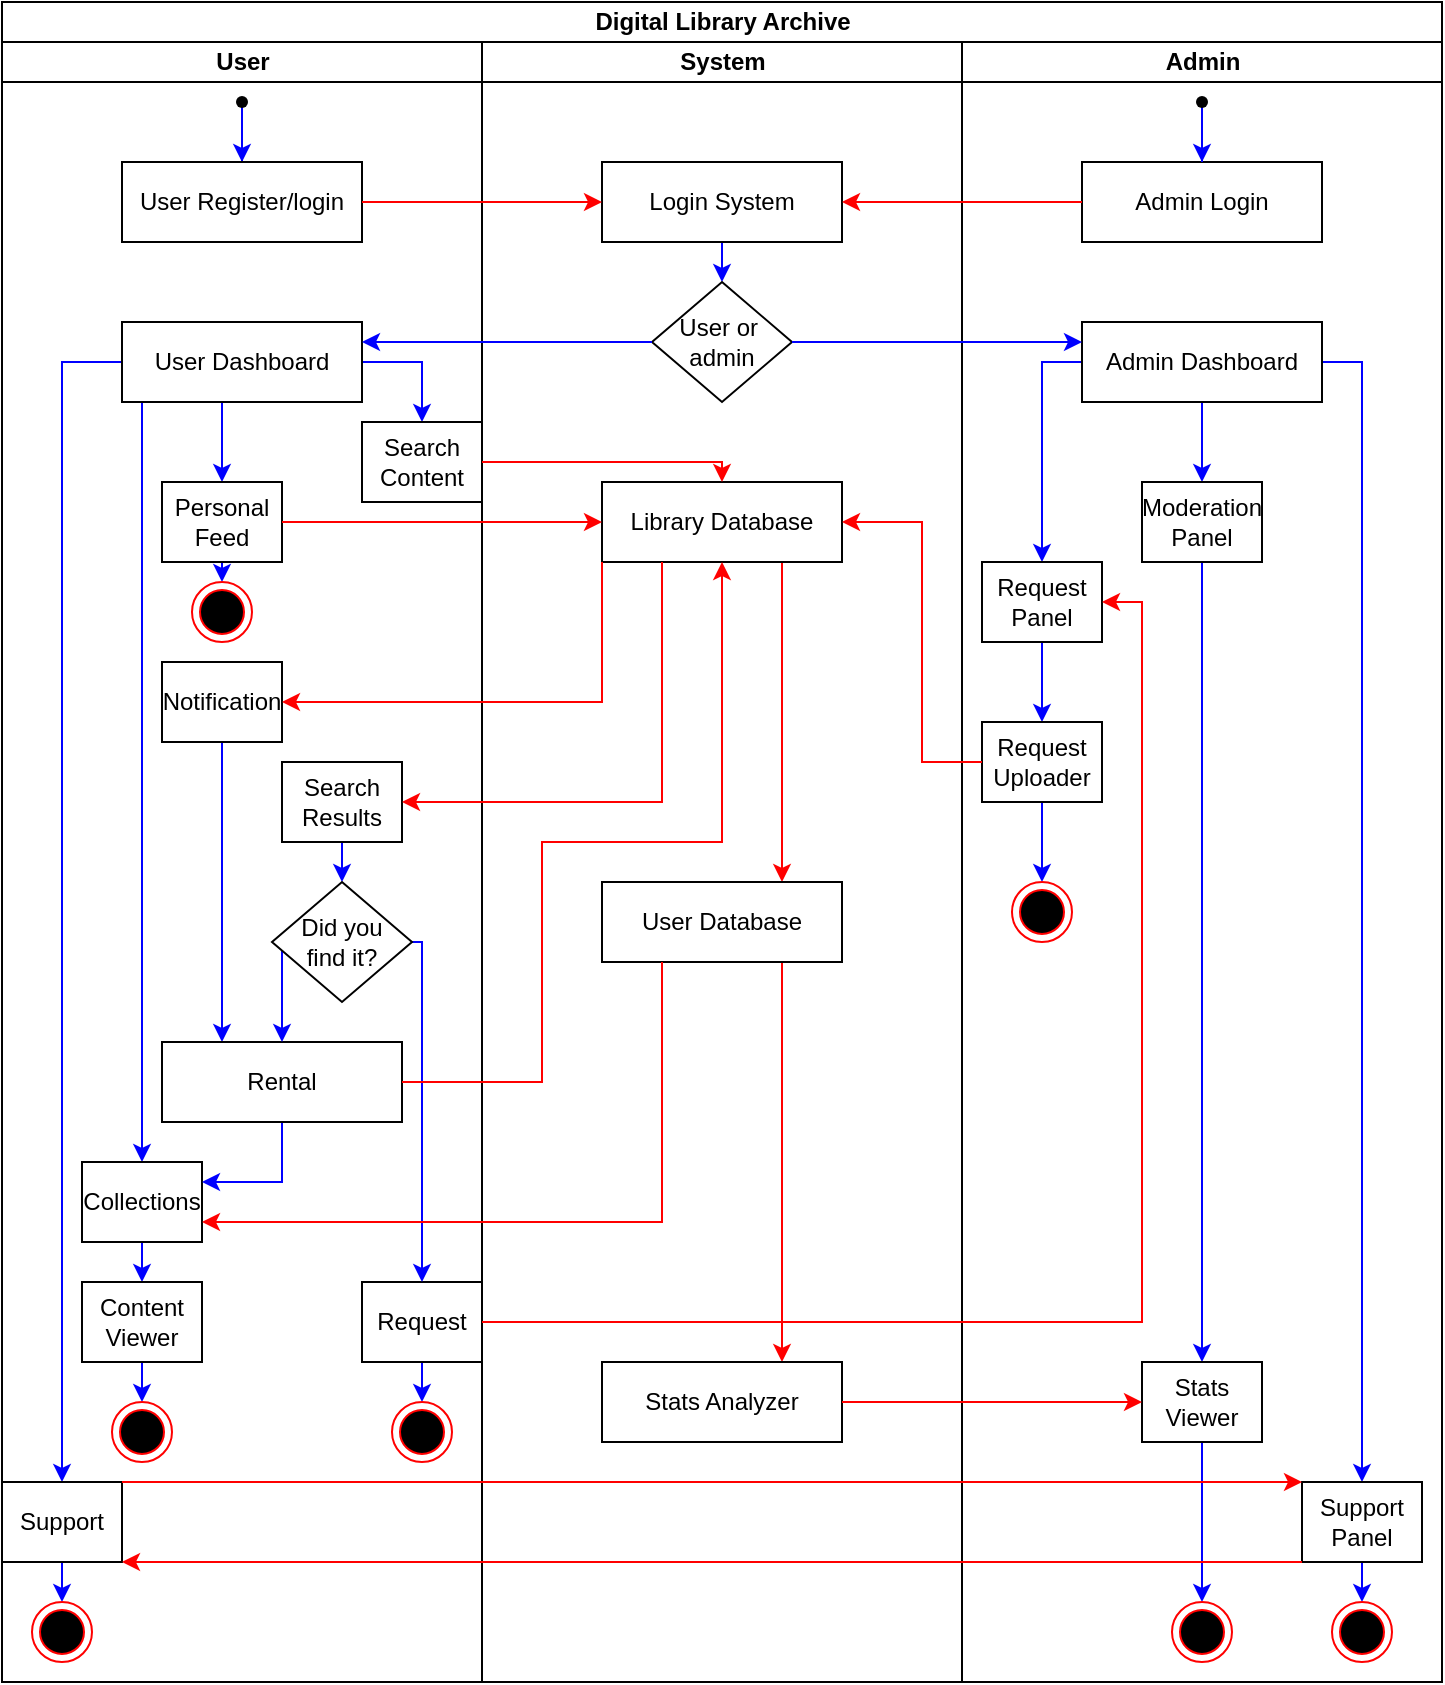<mxfile version="24.7.16">
  <diagram name="Page-1" id="_6BbtZnAridV8mcd7BpB">
    <mxGraphModel dx="1674" dy="752" grid="1" gridSize="10" guides="1" tooltips="1" connect="1" arrows="1" fold="1" page="1" pageScale="1" pageWidth="850" pageHeight="1100" math="0" shadow="0">
      <root>
        <mxCell id="0" />
        <mxCell id="1" parent="0" />
        <mxCell id="GMaoftWNbb0csuufRk0r-76" style="edgeStyle=orthogonalEdgeStyle;rounded=0;orthogonalLoop=1;jettySize=auto;html=1;entryX=0;entryY=0.5;entryDx=0;entryDy=0;" parent="1" edge="1">
          <mxGeometry relative="1" as="geometry">
            <Array as="points">
              <mxPoint x="440" y="350" />
              <mxPoint x="10" y="350" />
              <mxPoint x="10" y="500" />
            </Array>
            <mxPoint x="440" y="300" as="sourcePoint" />
          </mxGeometry>
        </mxCell>
        <mxCell id="sQbzJU6BTs8ZrNbQ2yf6-5" value="Digital Library Archive" style="swimlane;childLayout=stackLayout;resizeParent=1;resizeParentMax=0;startSize=20;html=1;" parent="1" vertex="1">
          <mxGeometry width="720" height="840" as="geometry">
            <mxRectangle x="220" y="20" width="160" height="30" as="alternateBounds" />
          </mxGeometry>
        </mxCell>
        <mxCell id="sQbzJU6BTs8ZrNbQ2yf6-6" value="User" style="swimlane;startSize=20;html=1;" parent="sQbzJU6BTs8ZrNbQ2yf6-5" vertex="1">
          <mxGeometry y="20" width="240" height="820" as="geometry">
            <mxRectangle y="20" width="40" height="560" as="alternateBounds" />
          </mxGeometry>
        </mxCell>
        <mxCell id="DPr18B4N0-cIEMy-OGYm-23" style="edgeStyle=orthogonalEdgeStyle;rounded=0;orthogonalLoop=1;jettySize=auto;html=1;strokeColor=#0000FF;" edge="1" parent="sQbzJU6BTs8ZrNbQ2yf6-6" source="sQbzJU6BTs8ZrNbQ2yf6-10" target="DPr18B4N0-cIEMy-OGYm-1">
          <mxGeometry relative="1" as="geometry" />
        </mxCell>
        <mxCell id="sQbzJU6BTs8ZrNbQ2yf6-10" value="" style="shape=waypoint;sketch=0;fillStyle=solid;size=6;pointerEvents=1;points=[];fillColor=none;resizable=0;rotatable=0;perimeter=centerPerimeter;snapToPoint=1;" parent="sQbzJU6BTs8ZrNbQ2yf6-6" vertex="1">
          <mxGeometry x="110" y="20" width="20" height="20" as="geometry" />
        </mxCell>
        <mxCell id="DPr18B4N0-cIEMy-OGYm-1" value="User Register/login" style="rounded=0;whiteSpace=wrap;html=1;" vertex="1" parent="sQbzJU6BTs8ZrNbQ2yf6-6">
          <mxGeometry x="60" y="60" width="120" height="40" as="geometry" />
        </mxCell>
        <mxCell id="DPr18B4N0-cIEMy-OGYm-56" style="edgeStyle=orthogonalEdgeStyle;rounded=0;orthogonalLoop=1;jettySize=auto;html=1;exitX=1;exitY=0.5;exitDx=0;exitDy=0;entryX=0.5;entryY=0;entryDx=0;entryDy=0;strokeColor=#0000FF;" edge="1" parent="sQbzJU6BTs8ZrNbQ2yf6-6" source="DPr18B4N0-cIEMy-OGYm-9" target="DPr18B4N0-cIEMy-OGYm-15">
          <mxGeometry relative="1" as="geometry" />
        </mxCell>
        <mxCell id="DPr18B4N0-cIEMy-OGYm-57" style="edgeStyle=orthogonalEdgeStyle;rounded=0;orthogonalLoop=1;jettySize=auto;html=1;exitX=0.75;exitY=1;exitDx=0;exitDy=0;entryX=0.5;entryY=0;entryDx=0;entryDy=0;strokeColor=#0000FF;" edge="1" parent="sQbzJU6BTs8ZrNbQ2yf6-6" source="DPr18B4N0-cIEMy-OGYm-9" target="DPr18B4N0-cIEMy-OGYm-20">
          <mxGeometry relative="1" as="geometry">
            <Array as="points">
              <mxPoint x="110" y="180" />
            </Array>
          </mxGeometry>
        </mxCell>
        <mxCell id="DPr18B4N0-cIEMy-OGYm-59" style="edgeStyle=orthogonalEdgeStyle;rounded=0;orthogonalLoop=1;jettySize=auto;html=1;exitX=0;exitY=0.5;exitDx=0;exitDy=0;entryX=0.5;entryY=0;entryDx=0;entryDy=0;strokeColor=#0000FF;" edge="1" parent="sQbzJU6BTs8ZrNbQ2yf6-6" source="DPr18B4N0-cIEMy-OGYm-9" target="DPr18B4N0-cIEMy-OGYm-54">
          <mxGeometry relative="1" as="geometry" />
        </mxCell>
        <mxCell id="DPr18B4N0-cIEMy-OGYm-146" style="edgeStyle=orthogonalEdgeStyle;rounded=0;orthogonalLoop=1;jettySize=auto;html=1;exitX=0;exitY=1;exitDx=0;exitDy=0;entryX=0.5;entryY=0;entryDx=0;entryDy=0;strokeColor=#0000FF;" edge="1" parent="sQbzJU6BTs8ZrNbQ2yf6-6" source="DPr18B4N0-cIEMy-OGYm-9" target="DPr18B4N0-cIEMy-OGYm-21">
          <mxGeometry relative="1" as="geometry">
            <Array as="points">
              <mxPoint x="70" y="180" />
            </Array>
          </mxGeometry>
        </mxCell>
        <mxCell id="DPr18B4N0-cIEMy-OGYm-9" value="User Dashboard" style="rounded=0;whiteSpace=wrap;html=1;" vertex="1" parent="sQbzJU6BTs8ZrNbQ2yf6-6">
          <mxGeometry x="60" y="140" width="120" height="40" as="geometry" />
        </mxCell>
        <mxCell id="DPr18B4N0-cIEMy-OGYm-15" value="Search Content" style="whiteSpace=wrap;html=1;rounded=0;" vertex="1" parent="sQbzJU6BTs8ZrNbQ2yf6-6">
          <mxGeometry x="180" y="190" width="60" height="40" as="geometry" />
        </mxCell>
        <mxCell id="DPr18B4N0-cIEMy-OGYm-159" style="edgeStyle=orthogonalEdgeStyle;rounded=0;orthogonalLoop=1;jettySize=auto;html=1;exitX=0.5;exitY=1;exitDx=0;exitDy=0;entryX=0.5;entryY=0;entryDx=0;entryDy=0;strokeColor=#0000FF;" edge="1" parent="sQbzJU6BTs8ZrNbQ2yf6-6" source="DPr18B4N0-cIEMy-OGYm-20" target="DPr18B4N0-cIEMy-OGYm-158">
          <mxGeometry relative="1" as="geometry" />
        </mxCell>
        <mxCell id="DPr18B4N0-cIEMy-OGYm-20" value="Personal&lt;div&gt;Feed&lt;/div&gt;" style="whiteSpace=wrap;html=1;rounded=0;" vertex="1" parent="sQbzJU6BTs8ZrNbQ2yf6-6">
          <mxGeometry x="80" y="220" width="60" height="40" as="geometry" />
        </mxCell>
        <mxCell id="DPr18B4N0-cIEMy-OGYm-143" style="edgeStyle=orthogonalEdgeStyle;rounded=0;orthogonalLoop=1;jettySize=auto;html=1;exitX=0.5;exitY=1;exitDx=0;exitDy=0;entryX=0.5;entryY=0;entryDx=0;entryDy=0;strokeColor=#0000FF;" edge="1" parent="sQbzJU6BTs8ZrNbQ2yf6-6" source="DPr18B4N0-cIEMy-OGYm-21" target="DPr18B4N0-cIEMy-OGYm-80">
          <mxGeometry relative="1" as="geometry" />
        </mxCell>
        <mxCell id="DPr18B4N0-cIEMy-OGYm-21" value="Collections" style="whiteSpace=wrap;html=1;rounded=0;" vertex="1" parent="sQbzJU6BTs8ZrNbQ2yf6-6">
          <mxGeometry x="40" y="560" width="60" height="40" as="geometry" />
        </mxCell>
        <mxCell id="DPr18B4N0-cIEMy-OGYm-79" style="edgeStyle=orthogonalEdgeStyle;rounded=0;orthogonalLoop=1;jettySize=auto;html=1;exitX=0.5;exitY=1;exitDx=0;exitDy=0;entryX=0.5;entryY=0;entryDx=0;entryDy=0;strokeColor=#0000FF;" edge="1" parent="sQbzJU6BTs8ZrNbQ2yf6-6" source="DPr18B4N0-cIEMy-OGYm-54" target="DPr18B4N0-cIEMy-OGYm-78">
          <mxGeometry relative="1" as="geometry" />
        </mxCell>
        <mxCell id="DPr18B4N0-cIEMy-OGYm-54" value="Support" style="whiteSpace=wrap;html=1;rounded=0;" vertex="1" parent="sQbzJU6BTs8ZrNbQ2yf6-6">
          <mxGeometry y="720" width="60" height="40" as="geometry" />
        </mxCell>
        <mxCell id="DPr18B4N0-cIEMy-OGYm-150" style="edgeStyle=orthogonalEdgeStyle;rounded=0;orthogonalLoop=1;jettySize=auto;html=1;exitX=0.5;exitY=1;exitDx=0;exitDy=0;entryX=0.5;entryY=0;entryDx=0;entryDy=0;strokeColor=#0000FF;" edge="1" parent="sQbzJU6BTs8ZrNbQ2yf6-6" source="DPr18B4N0-cIEMy-OGYm-62" target="DPr18B4N0-cIEMy-OGYm-147">
          <mxGeometry relative="1" as="geometry" />
        </mxCell>
        <mxCell id="DPr18B4N0-cIEMy-OGYm-62" value="Search Results" style="whiteSpace=wrap;html=1;rounded=0;" vertex="1" parent="sQbzJU6BTs8ZrNbQ2yf6-6">
          <mxGeometry x="140" y="360" width="60" height="40" as="geometry" />
        </mxCell>
        <mxCell id="DPr18B4N0-cIEMy-OGYm-96" style="edgeStyle=orthogonalEdgeStyle;rounded=0;orthogonalLoop=1;jettySize=auto;html=1;exitX=0.5;exitY=1;exitDx=0;exitDy=0;entryX=0.25;entryY=0;entryDx=0;entryDy=0;strokeColor=#0000FF;" edge="1" parent="sQbzJU6BTs8ZrNbQ2yf6-6" source="DPr18B4N0-cIEMy-OGYm-63" target="DPr18B4N0-cIEMy-OGYm-88">
          <mxGeometry relative="1" as="geometry" />
        </mxCell>
        <mxCell id="DPr18B4N0-cIEMy-OGYm-63" value="Notification" style="whiteSpace=wrap;html=1;rounded=0;" vertex="1" parent="sQbzJU6BTs8ZrNbQ2yf6-6">
          <mxGeometry x="80" y="310" width="60" height="40" as="geometry" />
        </mxCell>
        <mxCell id="DPr18B4N0-cIEMy-OGYm-78" value="" style="ellipse;html=1;shape=endState;fillColor=#000000;strokeColor=#ff0000;" vertex="1" parent="sQbzJU6BTs8ZrNbQ2yf6-6">
          <mxGeometry x="15" y="780" width="30" height="30" as="geometry" />
        </mxCell>
        <mxCell id="DPr18B4N0-cIEMy-OGYm-100" style="edgeStyle=orthogonalEdgeStyle;rounded=0;orthogonalLoop=1;jettySize=auto;html=1;exitX=0.5;exitY=1;exitDx=0;exitDy=0;entryX=0.5;entryY=0;entryDx=0;entryDy=0;strokeColor=#0000FF;" edge="1" parent="sQbzJU6BTs8ZrNbQ2yf6-6" source="DPr18B4N0-cIEMy-OGYm-80" target="DPr18B4N0-cIEMy-OGYm-99">
          <mxGeometry relative="1" as="geometry" />
        </mxCell>
        <mxCell id="DPr18B4N0-cIEMy-OGYm-80" value="Content Viewer" style="whiteSpace=wrap;html=1;rounded=0;" vertex="1" parent="sQbzJU6BTs8ZrNbQ2yf6-6">
          <mxGeometry x="40" y="620" width="60" height="40" as="geometry" />
        </mxCell>
        <mxCell id="DPr18B4N0-cIEMy-OGYm-151" style="edgeStyle=orthogonalEdgeStyle;rounded=0;orthogonalLoop=1;jettySize=auto;html=1;exitX=0.5;exitY=1;exitDx=0;exitDy=0;strokeColor=#0000FF;" edge="1" parent="sQbzJU6BTs8ZrNbQ2yf6-6" source="DPr18B4N0-cIEMy-OGYm-88">
          <mxGeometry relative="1" as="geometry">
            <mxPoint x="100" y="570" as="targetPoint" />
            <Array as="points">
              <mxPoint x="140" y="570" />
            </Array>
          </mxGeometry>
        </mxCell>
        <mxCell id="DPr18B4N0-cIEMy-OGYm-88" value="Rental" style="whiteSpace=wrap;html=1;rounded=0;" vertex="1" parent="sQbzJU6BTs8ZrNbQ2yf6-6">
          <mxGeometry x="80" y="500" width="120" height="40" as="geometry" />
        </mxCell>
        <mxCell id="DPr18B4N0-cIEMy-OGYm-99" value="" style="ellipse;html=1;shape=endState;fillColor=#000000;strokeColor=#ff0000;" vertex="1" parent="sQbzJU6BTs8ZrNbQ2yf6-6">
          <mxGeometry x="55" y="680" width="30" height="30" as="geometry" />
        </mxCell>
        <mxCell id="DPr18B4N0-cIEMy-OGYm-138" style="edgeStyle=orthogonalEdgeStyle;rounded=0;orthogonalLoop=1;jettySize=auto;html=1;exitX=0.5;exitY=1;exitDx=0;exitDy=0;entryX=0.5;entryY=0;entryDx=0;entryDy=0;strokeColor=#0000FF;" edge="1" parent="sQbzJU6BTs8ZrNbQ2yf6-6" source="DPr18B4N0-cIEMy-OGYm-115" target="DPr18B4N0-cIEMy-OGYm-137">
          <mxGeometry relative="1" as="geometry" />
        </mxCell>
        <mxCell id="DPr18B4N0-cIEMy-OGYm-115" value="Request" style="whiteSpace=wrap;html=1;rounded=0;" vertex="1" parent="sQbzJU6BTs8ZrNbQ2yf6-6">
          <mxGeometry x="180" y="620" width="60" height="40" as="geometry" />
        </mxCell>
        <mxCell id="DPr18B4N0-cIEMy-OGYm-137" value="" style="ellipse;html=1;shape=endState;fillColor=#000000;strokeColor=#ff0000;" vertex="1" parent="sQbzJU6BTs8ZrNbQ2yf6-6">
          <mxGeometry x="195" y="680" width="30" height="30" as="geometry" />
        </mxCell>
        <mxCell id="DPr18B4N0-cIEMy-OGYm-148" style="edgeStyle=orthogonalEdgeStyle;rounded=0;orthogonalLoop=1;jettySize=auto;html=1;exitX=0;exitY=0.5;exitDx=0;exitDy=0;entryX=0.5;entryY=0;entryDx=0;entryDy=0;strokeColor=#0000FF;" edge="1" parent="sQbzJU6BTs8ZrNbQ2yf6-6" source="DPr18B4N0-cIEMy-OGYm-147" target="DPr18B4N0-cIEMy-OGYm-88">
          <mxGeometry relative="1" as="geometry">
            <Array as="points">
              <mxPoint x="140" y="460" />
              <mxPoint x="140" y="460" />
            </Array>
          </mxGeometry>
        </mxCell>
        <mxCell id="DPr18B4N0-cIEMy-OGYm-149" style="edgeStyle=orthogonalEdgeStyle;rounded=0;orthogonalLoop=1;jettySize=auto;html=1;exitX=1;exitY=0.5;exitDx=0;exitDy=0;entryX=0.5;entryY=0;entryDx=0;entryDy=0;strokeColor=#0000FF;" edge="1" parent="sQbzJU6BTs8ZrNbQ2yf6-6" source="DPr18B4N0-cIEMy-OGYm-147" target="DPr18B4N0-cIEMy-OGYm-115">
          <mxGeometry relative="1" as="geometry">
            <Array as="points">
              <mxPoint x="210" y="490" />
              <mxPoint x="210" y="490" />
            </Array>
          </mxGeometry>
        </mxCell>
        <mxCell id="DPr18B4N0-cIEMy-OGYm-147" value="Did you&lt;div&gt;find it?&lt;/div&gt;" style="rhombus;whiteSpace=wrap;html=1;" vertex="1" parent="sQbzJU6BTs8ZrNbQ2yf6-6">
          <mxGeometry x="135" y="420" width="70" height="60" as="geometry" />
        </mxCell>
        <mxCell id="DPr18B4N0-cIEMy-OGYm-158" value="" style="ellipse;html=1;shape=endState;fillColor=#000000;strokeColor=#ff0000;" vertex="1" parent="sQbzJU6BTs8ZrNbQ2yf6-6">
          <mxGeometry x="95" y="270" width="30" height="30" as="geometry" />
        </mxCell>
        <mxCell id="sQbzJU6BTs8ZrNbQ2yf6-7" value="System" style="swimlane;startSize=20;html=1;" parent="sQbzJU6BTs8ZrNbQ2yf6-5" vertex="1">
          <mxGeometry x="240" y="20" width="240" height="820" as="geometry" />
        </mxCell>
        <mxCell id="DPr18B4N0-cIEMy-OGYm-12" style="edgeStyle=orthogonalEdgeStyle;rounded=0;orthogonalLoop=1;jettySize=auto;html=1;exitX=0.5;exitY=1;exitDx=0;exitDy=0;entryX=0.5;entryY=0;entryDx=0;entryDy=0;strokeColor=#0000FF;" edge="1" parent="sQbzJU6BTs8ZrNbQ2yf6-7" source="DPr18B4N0-cIEMy-OGYm-2" target="DPr18B4N0-cIEMy-OGYm-11">
          <mxGeometry relative="1" as="geometry" />
        </mxCell>
        <mxCell id="DPr18B4N0-cIEMy-OGYm-2" value="Login System" style="rounded=0;whiteSpace=wrap;html=1;" vertex="1" parent="sQbzJU6BTs8ZrNbQ2yf6-7">
          <mxGeometry x="60" y="60" width="120" height="40" as="geometry" />
        </mxCell>
        <mxCell id="DPr18B4N0-cIEMy-OGYm-11" value="User or&amp;nbsp;&lt;div&gt;admin&lt;/div&gt;" style="rhombus;whiteSpace=wrap;html=1;" vertex="1" parent="sQbzJU6BTs8ZrNbQ2yf6-7">
          <mxGeometry x="85" y="120" width="70" height="60" as="geometry" />
        </mxCell>
        <mxCell id="DPr18B4N0-cIEMy-OGYm-134" style="edgeStyle=orthogonalEdgeStyle;rounded=0;orthogonalLoop=1;jettySize=auto;html=1;exitX=0.75;exitY=1;exitDx=0;exitDy=0;entryX=0.75;entryY=0;entryDx=0;entryDy=0;strokeColor=#FF0000;" edge="1" parent="sQbzJU6BTs8ZrNbQ2yf6-7" source="DPr18B4N0-cIEMy-OGYm-17" target="DPr18B4N0-cIEMy-OGYm-127">
          <mxGeometry relative="1" as="geometry" />
        </mxCell>
        <mxCell id="DPr18B4N0-cIEMy-OGYm-17" value="Library Database" style="rounded=0;whiteSpace=wrap;html=1;" vertex="1" parent="sQbzJU6BTs8ZrNbQ2yf6-7">
          <mxGeometry x="60" y="220" width="120" height="40" as="geometry" />
        </mxCell>
        <mxCell id="DPr18B4N0-cIEMy-OGYm-135" style="edgeStyle=orthogonalEdgeStyle;rounded=0;orthogonalLoop=1;jettySize=auto;html=1;exitX=0.75;exitY=1;exitDx=0;exitDy=0;entryX=0.75;entryY=0;entryDx=0;entryDy=0;strokeColor=#FF0000;" edge="1" parent="sQbzJU6BTs8ZrNbQ2yf6-7" source="DPr18B4N0-cIEMy-OGYm-127" target="DPr18B4N0-cIEMy-OGYm-128">
          <mxGeometry relative="1" as="geometry" />
        </mxCell>
        <mxCell id="DPr18B4N0-cIEMy-OGYm-127" value="User Database&lt;span style=&quot;color: rgba(0, 0, 0, 0); font-family: monospace; font-size: 0px; text-align: start; text-wrap: nowrap;&quot;&gt;%3CmxGraphModel%3E%3Croot%3E%3CmxCell%20id%3D%220%22%2F%3E%3CmxCell%20id%3D%221%22%20parent%3D%220%22%2F%3E%3CmxCell%20id%3D%222%22%20value%3D%22Library%20Database%22%20style%3D%22rounded%3D0%3BwhiteSpace%3Dwrap%3Bhtml%3D1%3B%22%20vertex%3D%221%22%20parent%3D%221%22%3E%3CmxGeometry%20x%3D%22300%22%20y%3D%22240%22%20width%3D%22120%22%20height%3D%2240%22%20as%3D%22geometry%22%2F%3E%3C%2FmxCell%3E%3C%2Froot%3E%3C%2FmxGraphModel%3E&lt;/span&gt;" style="rounded=0;whiteSpace=wrap;html=1;" vertex="1" parent="sQbzJU6BTs8ZrNbQ2yf6-7">
          <mxGeometry x="60" y="420" width="120" height="40" as="geometry" />
        </mxCell>
        <mxCell id="DPr18B4N0-cIEMy-OGYm-128" value="Stats Analyzer" style="rounded=0;whiteSpace=wrap;html=1;" vertex="1" parent="sQbzJU6BTs8ZrNbQ2yf6-7">
          <mxGeometry x="60" y="660" width="120" height="40" as="geometry" />
        </mxCell>
        <mxCell id="sQbzJU6BTs8ZrNbQ2yf6-8" value="Admin" style="swimlane;startSize=20;html=1;" parent="sQbzJU6BTs8ZrNbQ2yf6-5" vertex="1">
          <mxGeometry x="480" y="20" width="240" height="820" as="geometry" />
        </mxCell>
        <mxCell id="DPr18B4N0-cIEMy-OGYm-3" value="Admin Login" style="rounded=0;whiteSpace=wrap;html=1;" vertex="1" parent="sQbzJU6BTs8ZrNbQ2yf6-8">
          <mxGeometry x="60" y="60" width="120" height="40" as="geometry" />
        </mxCell>
        <mxCell id="DPr18B4N0-cIEMy-OGYm-24" style="edgeStyle=orthogonalEdgeStyle;rounded=0;orthogonalLoop=1;jettySize=auto;html=1;strokeColor=#0000FF;" edge="1" parent="sQbzJU6BTs8ZrNbQ2yf6-8" source="DPr18B4N0-cIEMy-OGYm-4" target="DPr18B4N0-cIEMy-OGYm-3">
          <mxGeometry relative="1" as="geometry" />
        </mxCell>
        <mxCell id="DPr18B4N0-cIEMy-OGYm-4" value="" style="shape=waypoint;sketch=0;fillStyle=solid;size=6;pointerEvents=1;points=[];fillColor=none;resizable=0;rotatable=0;perimeter=centerPerimeter;snapToPoint=1;" vertex="1" parent="sQbzJU6BTs8ZrNbQ2yf6-8">
          <mxGeometry x="110" y="20" width="20" height="20" as="geometry" />
        </mxCell>
        <mxCell id="DPr18B4N0-cIEMy-OGYm-107" style="edgeStyle=orthogonalEdgeStyle;rounded=0;orthogonalLoop=1;jettySize=auto;html=1;exitX=1;exitY=0.5;exitDx=0;exitDy=0;entryX=0.5;entryY=0;entryDx=0;entryDy=0;strokeColor=#0000FF;" edge="1" parent="sQbzJU6BTs8ZrNbQ2yf6-8" source="DPr18B4N0-cIEMy-OGYm-10" target="DPr18B4N0-cIEMy-OGYm-104">
          <mxGeometry relative="1" as="geometry" />
        </mxCell>
        <mxCell id="DPr18B4N0-cIEMy-OGYm-109" style="edgeStyle=orthogonalEdgeStyle;rounded=0;orthogonalLoop=1;jettySize=auto;html=1;exitX=0.5;exitY=1;exitDx=0;exitDy=0;entryX=0.5;entryY=0;entryDx=0;entryDy=0;strokeColor=#0000FF;" edge="1" parent="sQbzJU6BTs8ZrNbQ2yf6-8" source="DPr18B4N0-cIEMy-OGYm-10" target="DPr18B4N0-cIEMy-OGYm-103">
          <mxGeometry relative="1" as="geometry" />
        </mxCell>
        <mxCell id="DPr18B4N0-cIEMy-OGYm-119" style="edgeStyle=orthogonalEdgeStyle;rounded=0;orthogonalLoop=1;jettySize=auto;html=1;exitX=0;exitY=0.5;exitDx=0;exitDy=0;entryX=0.5;entryY=0;entryDx=0;entryDy=0;strokeColor=#0000FF;" edge="1" parent="sQbzJU6BTs8ZrNbQ2yf6-8" source="DPr18B4N0-cIEMy-OGYm-10" target="DPr18B4N0-cIEMy-OGYm-102">
          <mxGeometry relative="1" as="geometry" />
        </mxCell>
        <mxCell id="DPr18B4N0-cIEMy-OGYm-10" value="Admin Dashboard" style="rounded=0;whiteSpace=wrap;html=1;" vertex="1" parent="sQbzJU6BTs8ZrNbQ2yf6-8">
          <mxGeometry x="60" y="140" width="120" height="40" as="geometry" />
        </mxCell>
        <mxCell id="DPr18B4N0-cIEMy-OGYm-120" style="edgeStyle=orthogonalEdgeStyle;rounded=0;orthogonalLoop=1;jettySize=auto;html=1;exitX=0.5;exitY=1;exitDx=0;exitDy=0;entryX=0.5;entryY=0;entryDx=0;entryDy=0;strokeColor=#0000FF;" edge="1" parent="sQbzJU6BTs8ZrNbQ2yf6-8" source="DPr18B4N0-cIEMy-OGYm-102" target="DPr18B4N0-cIEMy-OGYm-117">
          <mxGeometry relative="1" as="geometry" />
        </mxCell>
        <mxCell id="DPr18B4N0-cIEMy-OGYm-102" value="Request&lt;div&gt;Panel&lt;/div&gt;" style="whiteSpace=wrap;html=1;rounded=0;" vertex="1" parent="sQbzJU6BTs8ZrNbQ2yf6-8">
          <mxGeometry x="10" y="260" width="60" height="40" as="geometry" />
        </mxCell>
        <mxCell id="DPr18B4N0-cIEMy-OGYm-114" style="edgeStyle=orthogonalEdgeStyle;rounded=0;orthogonalLoop=1;jettySize=auto;html=1;exitX=0.5;exitY=1;exitDx=0;exitDy=0;entryX=0.5;entryY=0;entryDx=0;entryDy=0;strokeColor=#0000FF;" edge="1" parent="sQbzJU6BTs8ZrNbQ2yf6-8" source="DPr18B4N0-cIEMy-OGYm-103" target="DPr18B4N0-cIEMy-OGYm-113">
          <mxGeometry relative="1" as="geometry" />
        </mxCell>
        <mxCell id="DPr18B4N0-cIEMy-OGYm-103" value="Moderation&lt;div&gt;Panel&lt;/div&gt;" style="whiteSpace=wrap;html=1;rounded=0;" vertex="1" parent="sQbzJU6BTs8ZrNbQ2yf6-8">
          <mxGeometry x="90" y="220" width="60" height="40" as="geometry" />
        </mxCell>
        <mxCell id="DPr18B4N0-cIEMy-OGYm-140" style="edgeStyle=orthogonalEdgeStyle;rounded=0;orthogonalLoop=1;jettySize=auto;html=1;exitX=0.5;exitY=1;exitDx=0;exitDy=0;entryX=0.5;entryY=0;entryDx=0;entryDy=0;strokeColor=#0000FF;" edge="1" parent="sQbzJU6BTs8ZrNbQ2yf6-8" source="DPr18B4N0-cIEMy-OGYm-104" target="DPr18B4N0-cIEMy-OGYm-139">
          <mxGeometry relative="1" as="geometry" />
        </mxCell>
        <mxCell id="DPr18B4N0-cIEMy-OGYm-104" value="Support&lt;div&gt;Panel&lt;/div&gt;" style="whiteSpace=wrap;html=1;rounded=0;" vertex="1" parent="sQbzJU6BTs8ZrNbQ2yf6-8">
          <mxGeometry x="170" y="720" width="60" height="40" as="geometry" />
        </mxCell>
        <mxCell id="DPr18B4N0-cIEMy-OGYm-124" style="edgeStyle=orthogonalEdgeStyle;rounded=0;orthogonalLoop=1;jettySize=auto;html=1;exitX=0.5;exitY=1;exitDx=0;exitDy=0;entryX=0.5;entryY=0;entryDx=0;entryDy=0;strokeColor=#0000FF;" edge="1" parent="sQbzJU6BTs8ZrNbQ2yf6-8" source="DPr18B4N0-cIEMy-OGYm-113" target="DPr18B4N0-cIEMy-OGYm-123">
          <mxGeometry relative="1" as="geometry" />
        </mxCell>
        <mxCell id="DPr18B4N0-cIEMy-OGYm-113" value="Stats&lt;div&gt;Viewer&lt;/div&gt;" style="whiteSpace=wrap;html=1;rounded=0;" vertex="1" parent="sQbzJU6BTs8ZrNbQ2yf6-8">
          <mxGeometry x="90" y="660" width="60" height="40" as="geometry" />
        </mxCell>
        <mxCell id="DPr18B4N0-cIEMy-OGYm-142" style="edgeStyle=orthogonalEdgeStyle;rounded=0;orthogonalLoop=1;jettySize=auto;html=1;exitX=0.5;exitY=1;exitDx=0;exitDy=0;entryX=0.5;entryY=0;entryDx=0;entryDy=0;strokeColor=#0000FF;" edge="1" parent="sQbzJU6BTs8ZrNbQ2yf6-8" source="DPr18B4N0-cIEMy-OGYm-117" target="DPr18B4N0-cIEMy-OGYm-141">
          <mxGeometry relative="1" as="geometry" />
        </mxCell>
        <mxCell id="DPr18B4N0-cIEMy-OGYm-117" value="Request&lt;div&gt;Uploader&lt;/div&gt;" style="whiteSpace=wrap;html=1;rounded=0;" vertex="1" parent="sQbzJU6BTs8ZrNbQ2yf6-8">
          <mxGeometry x="10" y="340" width="60" height="40" as="geometry" />
        </mxCell>
        <mxCell id="DPr18B4N0-cIEMy-OGYm-123" value="" style="ellipse;html=1;shape=endState;fillColor=#000000;strokeColor=#ff0000;" vertex="1" parent="sQbzJU6BTs8ZrNbQ2yf6-8">
          <mxGeometry x="105" y="780" width="30" height="30" as="geometry" />
        </mxCell>
        <mxCell id="DPr18B4N0-cIEMy-OGYm-139" value="" style="ellipse;html=1;shape=endState;fillColor=#000000;strokeColor=#ff0000;" vertex="1" parent="sQbzJU6BTs8ZrNbQ2yf6-8">
          <mxGeometry x="185" y="780" width="30" height="30" as="geometry" />
        </mxCell>
        <mxCell id="DPr18B4N0-cIEMy-OGYm-141" value="" style="ellipse;html=1;shape=endState;fillColor=#000000;strokeColor=#ff0000;" vertex="1" parent="sQbzJU6BTs8ZrNbQ2yf6-8">
          <mxGeometry x="25" y="420" width="30" height="30" as="geometry" />
        </mxCell>
        <mxCell id="DPr18B4N0-cIEMy-OGYm-7" style="edgeStyle=orthogonalEdgeStyle;rounded=0;orthogonalLoop=1;jettySize=auto;html=1;exitX=1;exitY=0.5;exitDx=0;exitDy=0;entryX=0;entryY=0.5;entryDx=0;entryDy=0;strokeColor=#FF0000;" edge="1" parent="sQbzJU6BTs8ZrNbQ2yf6-5" source="DPr18B4N0-cIEMy-OGYm-1" target="DPr18B4N0-cIEMy-OGYm-2">
          <mxGeometry relative="1" as="geometry" />
        </mxCell>
        <mxCell id="DPr18B4N0-cIEMy-OGYm-8" style="edgeStyle=orthogonalEdgeStyle;rounded=0;orthogonalLoop=1;jettySize=auto;html=1;exitX=0;exitY=0.5;exitDx=0;exitDy=0;entryX=1;entryY=0.5;entryDx=0;entryDy=0;strokeColor=#FF0000;" edge="1" parent="sQbzJU6BTs8ZrNbQ2yf6-5" source="DPr18B4N0-cIEMy-OGYm-3" target="DPr18B4N0-cIEMy-OGYm-2">
          <mxGeometry relative="1" as="geometry" />
        </mxCell>
        <mxCell id="DPr18B4N0-cIEMy-OGYm-29" style="edgeStyle=orthogonalEdgeStyle;rounded=0;orthogonalLoop=1;jettySize=auto;html=1;exitX=0;exitY=0.5;exitDx=0;exitDy=0;entryX=1;entryY=0.25;entryDx=0;entryDy=0;strokeColor=#0000FF;" edge="1" parent="sQbzJU6BTs8ZrNbQ2yf6-5" source="DPr18B4N0-cIEMy-OGYm-11" target="DPr18B4N0-cIEMy-OGYm-9">
          <mxGeometry relative="1" as="geometry" />
        </mxCell>
        <mxCell id="DPr18B4N0-cIEMy-OGYm-30" style="edgeStyle=orthogonalEdgeStyle;rounded=0;orthogonalLoop=1;jettySize=auto;html=1;exitX=1;exitY=0.5;exitDx=0;exitDy=0;entryX=0;entryY=0.25;entryDx=0;entryDy=0;strokeColor=#0000FF;" edge="1" parent="sQbzJU6BTs8ZrNbQ2yf6-5" source="DPr18B4N0-cIEMy-OGYm-11" target="DPr18B4N0-cIEMy-OGYm-10">
          <mxGeometry relative="1" as="geometry" />
        </mxCell>
        <mxCell id="DPr18B4N0-cIEMy-OGYm-84" style="edgeStyle=orthogonalEdgeStyle;rounded=0;orthogonalLoop=1;jettySize=auto;html=1;exitX=1;exitY=0.5;exitDx=0;exitDy=0;entryX=0.5;entryY=0;entryDx=0;entryDy=0;strokeColor=#FF0000;" edge="1" parent="sQbzJU6BTs8ZrNbQ2yf6-5" source="DPr18B4N0-cIEMy-OGYm-15" target="DPr18B4N0-cIEMy-OGYm-17">
          <mxGeometry relative="1" as="geometry">
            <Array as="points">
              <mxPoint x="360" y="230" />
            </Array>
          </mxGeometry>
        </mxCell>
        <mxCell id="DPr18B4N0-cIEMy-OGYm-85" style="edgeStyle=orthogonalEdgeStyle;rounded=0;orthogonalLoop=1;jettySize=auto;html=1;exitX=1;exitY=0.5;exitDx=0;exitDy=0;entryX=0;entryY=0.5;entryDx=0;entryDy=0;strokeColor=#FF0000;" edge="1" parent="sQbzJU6BTs8ZrNbQ2yf6-5" source="DPr18B4N0-cIEMy-OGYm-20" target="DPr18B4N0-cIEMy-OGYm-17">
          <mxGeometry relative="1" as="geometry" />
        </mxCell>
        <mxCell id="DPr18B4N0-cIEMy-OGYm-121" style="edgeStyle=orthogonalEdgeStyle;rounded=0;orthogonalLoop=1;jettySize=auto;html=1;exitX=1;exitY=0.5;exitDx=0;exitDy=0;entryX=1;entryY=0.5;entryDx=0;entryDy=0;strokeColor=#FF0000;" edge="1" parent="sQbzJU6BTs8ZrNbQ2yf6-5" source="DPr18B4N0-cIEMy-OGYm-115" target="DPr18B4N0-cIEMy-OGYm-102">
          <mxGeometry relative="1" as="geometry">
            <Array as="points">
              <mxPoint x="570" y="660" />
              <mxPoint x="570" y="300" />
            </Array>
          </mxGeometry>
        </mxCell>
        <mxCell id="DPr18B4N0-cIEMy-OGYm-125" style="edgeStyle=orthogonalEdgeStyle;rounded=0;orthogonalLoop=1;jettySize=auto;html=1;exitX=0;exitY=0.5;exitDx=0;exitDy=0;entryX=1;entryY=0.5;entryDx=0;entryDy=0;strokeColor=#FF0000;" edge="1" parent="sQbzJU6BTs8ZrNbQ2yf6-5" source="DPr18B4N0-cIEMy-OGYm-117" target="DPr18B4N0-cIEMy-OGYm-17">
          <mxGeometry relative="1" as="geometry">
            <Array as="points">
              <mxPoint x="460" y="380" />
              <mxPoint x="460" y="260" />
            </Array>
          </mxGeometry>
        </mxCell>
        <mxCell id="DPr18B4N0-cIEMy-OGYm-129" style="edgeStyle=orthogonalEdgeStyle;rounded=0;orthogonalLoop=1;jettySize=auto;html=1;exitX=1;exitY=0.5;exitDx=0;exitDy=0;entryX=0;entryY=0.5;entryDx=0;entryDy=0;strokeColor=#FF0000;" edge="1" parent="sQbzJU6BTs8ZrNbQ2yf6-5" source="DPr18B4N0-cIEMy-OGYm-128" target="DPr18B4N0-cIEMy-OGYm-113">
          <mxGeometry relative="1" as="geometry" />
        </mxCell>
        <mxCell id="DPr18B4N0-cIEMy-OGYm-130" style="edgeStyle=orthogonalEdgeStyle;rounded=0;orthogonalLoop=1;jettySize=auto;html=1;exitX=0;exitY=1;exitDx=0;exitDy=0;entryX=1;entryY=0.5;entryDx=0;entryDy=0;strokeColor=#FF0000;" edge="1" parent="sQbzJU6BTs8ZrNbQ2yf6-5" source="DPr18B4N0-cIEMy-OGYm-17" target="DPr18B4N0-cIEMy-OGYm-63">
          <mxGeometry relative="1" as="geometry" />
        </mxCell>
        <mxCell id="DPr18B4N0-cIEMy-OGYm-131" style="edgeStyle=orthogonalEdgeStyle;rounded=0;orthogonalLoop=1;jettySize=auto;html=1;exitX=0.25;exitY=1;exitDx=0;exitDy=0;entryX=1;entryY=0.5;entryDx=0;entryDy=0;strokeColor=#FF0000;" edge="1" parent="sQbzJU6BTs8ZrNbQ2yf6-5" source="DPr18B4N0-cIEMy-OGYm-17" target="DPr18B4N0-cIEMy-OGYm-62">
          <mxGeometry relative="1" as="geometry" />
        </mxCell>
        <mxCell id="DPr18B4N0-cIEMy-OGYm-144" style="edgeStyle=orthogonalEdgeStyle;rounded=0;orthogonalLoop=1;jettySize=auto;html=1;exitX=0.25;exitY=1;exitDx=0;exitDy=0;entryX=1;entryY=0.75;entryDx=0;entryDy=0;strokeColor=#FF0000;" edge="1" parent="sQbzJU6BTs8ZrNbQ2yf6-5" source="DPr18B4N0-cIEMy-OGYm-127" target="DPr18B4N0-cIEMy-OGYm-21">
          <mxGeometry relative="1" as="geometry" />
        </mxCell>
        <mxCell id="DPr18B4N0-cIEMy-OGYm-145" style="edgeStyle=orthogonalEdgeStyle;rounded=0;orthogonalLoop=1;jettySize=auto;html=1;exitX=1;exitY=0.5;exitDx=0;exitDy=0;entryX=0.5;entryY=1;entryDx=0;entryDy=0;strokeColor=#FF0000;" edge="1" parent="sQbzJU6BTs8ZrNbQ2yf6-5" source="DPr18B4N0-cIEMy-OGYm-88" target="DPr18B4N0-cIEMy-OGYm-17">
          <mxGeometry relative="1" as="geometry">
            <Array as="points">
              <mxPoint x="270" y="540" />
              <mxPoint x="270" y="420" />
              <mxPoint x="360" y="420" />
            </Array>
          </mxGeometry>
        </mxCell>
        <mxCell id="DPr18B4N0-cIEMy-OGYm-152" style="edgeStyle=orthogonalEdgeStyle;rounded=0;orthogonalLoop=1;jettySize=auto;html=1;exitX=1;exitY=0;exitDx=0;exitDy=0;entryX=0;entryY=0;entryDx=0;entryDy=0;strokeColor=#FF0000;" edge="1" parent="sQbzJU6BTs8ZrNbQ2yf6-5" source="DPr18B4N0-cIEMy-OGYm-54" target="DPr18B4N0-cIEMy-OGYm-104">
          <mxGeometry relative="1" as="geometry">
            <Array as="points">
              <mxPoint x="350" y="740" />
              <mxPoint x="350" y="740" />
            </Array>
          </mxGeometry>
        </mxCell>
        <mxCell id="DPr18B4N0-cIEMy-OGYm-153" style="edgeStyle=orthogonalEdgeStyle;rounded=0;orthogonalLoop=1;jettySize=auto;html=1;exitX=0;exitY=1;exitDx=0;exitDy=0;entryX=1;entryY=1;entryDx=0;entryDy=0;strokeColor=#FF0000;" edge="1" parent="sQbzJU6BTs8ZrNbQ2yf6-5" source="DPr18B4N0-cIEMy-OGYm-104" target="DPr18B4N0-cIEMy-OGYm-54">
          <mxGeometry relative="1" as="geometry">
            <Array as="points">
              <mxPoint x="350" y="780" />
              <mxPoint x="350" y="780" />
            </Array>
          </mxGeometry>
        </mxCell>
      </root>
    </mxGraphModel>
  </diagram>
</mxfile>

